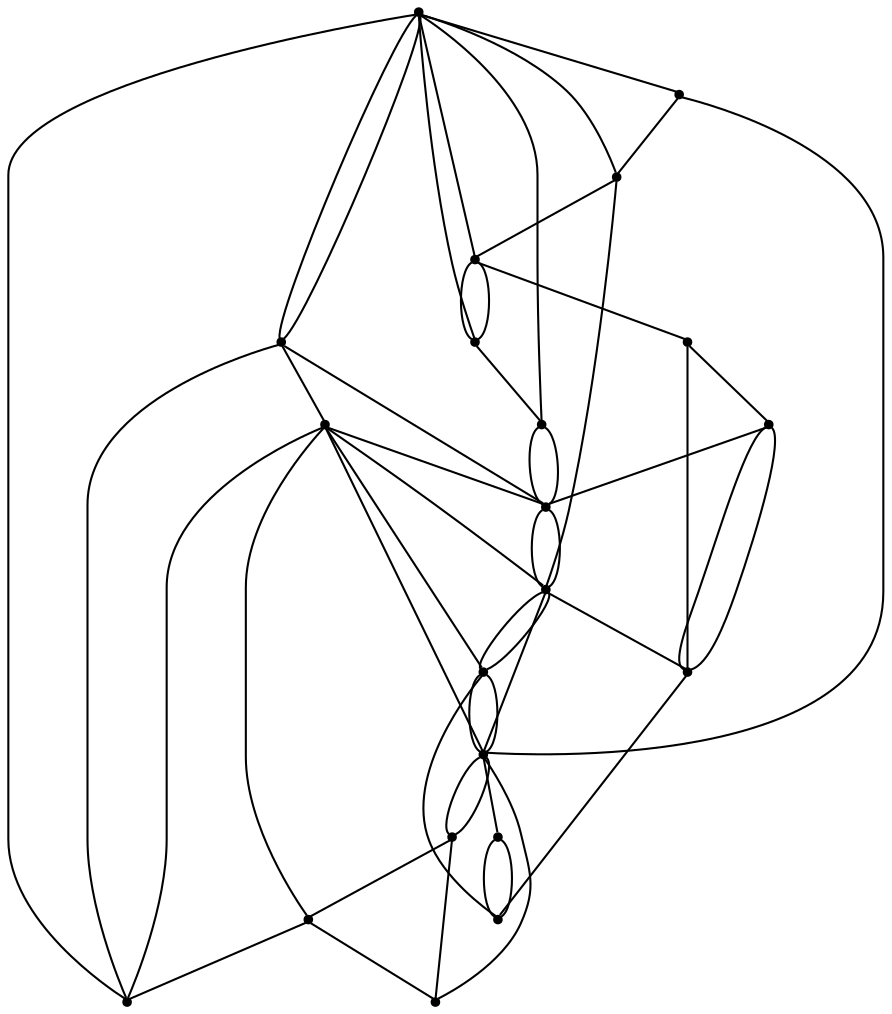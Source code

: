 graph {
  node [shape=point,comment="{\"directed\":false,\"doi\":\"10.1007/978-3-319-73915-1_17\",\"figure\":\"6 (1)\"}"]

  v0 [pos="617.7025632661346,1330.4422774442792"]
  v1 [pos="582.3969225063825,1332.2454003119974"]
  v2 [pos="616.5846788830054,1446.484185362965"]
  v3 [pos="687.0104411938759,1447.1175182412285"]
  v4 [pos="720.9190285197005,1446.0376729662617"]
  v5 [pos="590.8076512355532,1562.8554136608202"]
  v6 [pos="539.0181359784656,1444.0160629730703"]
  v7 [pos="465.21995398643463,1444.3827092959684"]
  v8 [pos="385.1613730437619,1444.8755452872317"]
  v9 [pos="382.8651634864817,1564.505640052054"]
  v10 [pos="339.0834092070611,1446.7927761720225"]
  v11 [pos="300.63246274850883,1330.001805873222"]
  v12 [pos="363.96109791445963,1330.904623162939"]
  v13 [pos="267.13736705731696,1562.9085411326864"]
  v14 [pos="211.1984293461138,1446.64607949028"]
  v15 [pos="190.99125427876078,1446.64607949028"]
  v16 [pos="268.4671439453199,1330.24954331235"]
  v17 [pos="240.5560373343367,1447.0966614958397"]
  v18 [pos="308.49810361262087,1446.542431639721"]
  v19 [pos="435.7069160339775,1681.1529976695738"]
  v20 [pos="485.80342146406724,1562.5314028494558"]

  v0 -- v1 [id="-1",pos="617.7025632661346,1330.4422774442792 608.4953483773788,1313.6788637614493 594.2387780604166,1317.5125786515837 582.3969225063825,1332.2454003119974"]
  v13 -- v9 [id="-3",pos="267.13736705731696,1562.9085411326864 382.8651634864817,1564.505640052054 382.8651634864817,1564.505640052054 382.8651634864817,1564.505640052054"]
  v9 -- v20 [id="-4",pos="382.8651634864817,1564.505640052054 485.80342146406724,1562.5314028494558 485.80342146406724,1562.5314028494558 485.80342146406724,1562.5314028494558"]
  v20 -- v5 [id="-5",pos="485.80342146406724,1562.5314028494558 590.8076512355532,1562.8554136608202 590.8076512355532,1562.8554136608202 590.8076512355532,1562.8554136608202"]
  v15 -- v14 [id="-8",pos="190.99125427876078,1446.64607949028 211.1984293461138,1446.64607949028 211.1984293461138,1446.64607949028 211.1984293461138,1446.64607949028"]
  v14 -- v17 [id="-9",pos="211.1984293461138,1446.64607949028 240.5560373343367,1447.0966614958397 240.5560373343367,1447.0966614958397 240.5560373343367,1447.0966614958397"]
  v17 -- v18 [id="-10",pos="240.5560373343367,1447.0966614958397 308.49810361262087,1446.542431639721 308.49810361262087,1446.542431639721 308.49810361262087,1446.542431639721"]
  v18 -- v10 [id="-11",pos="308.49810361262087,1446.542431639721 339.0834092070611,1446.7927761720225 339.0834092070611,1446.7927761720225 339.0834092070611,1446.7927761720225"]
  v10 -- v8 [id="-12",pos="339.0834092070611,1446.7927761720225 385.1613730437619,1444.8755452872317 385.1613730437619,1444.8755452872317 385.1613730437619,1444.8755452872317"]
  v8 -- v7 [id="-13",pos="385.1613730437619,1444.8755452872317 465.21995398643463,1444.3827092959684 465.21995398643463,1444.3827092959684 465.21995398643463,1444.3827092959684"]
  v7 -- v6 [id="-14",pos="465.21995398643463,1444.3827092959684 539.0181359784656,1444.0160629730703 539.0181359784656,1444.0160629730703 539.0181359784656,1444.0160629730703"]
  v6 -- v2 [id="-15",pos="539.0181359784656,1444.0160629730703 616.5846788830054,1446.484185362965 616.5846788830054,1446.484185362965 616.5846788830054,1446.484185362965"]
  v2 -- v3 [id="-16",pos="616.5846788830054,1446.484185362965 687.0104411938759,1447.1175182412285 687.0104411938759,1447.1175182412285 687.0104411938759,1447.1175182412285"]
  v3 -- v4 [id="-17",pos="687.0104411938759,1447.1175182412285 720.9190285197005,1446.0376729662617 720.9190285197005,1446.0376729662617 720.9190285197005,1446.0376729662617"]
  v16 -- v11 [id="-20",pos="268.4671439453199,1330.24954331235 300.63246274850883,1330.001805873222 300.63246274850883,1330.001805873222 300.63246274850883,1330.001805873222"]
  v11 -- v12 [id="-21",pos="300.63246274850883,1330.001805873222 363.96109791445963,1330.904623162939 363.96109791445963,1330.904623162939 363.96109791445963,1330.904623162939"]
  v12 -- v1 [id="-22",pos="363.96109791445963,1330.904623162939 582.3969225063825,1332.2454003119974 582.3969225063825,1332.2454003119974 582.3969225063825,1332.2454003119974"]
  v1 -- v0 [id="-23",pos="582.3969225063825,1332.2454003119974 617.7025632661346,1330.4422774442792 617.7025632661346,1330.4422774442792 617.7025632661346,1330.4422774442792"]
  v13 -- v19 [id="-25",pos="267.13736705731696,1562.9085411326864 435.7069160339775,1681.1529976695738 435.7069160339775,1681.1529976695738 435.7069160339775,1681.1529976695738"]
  v13 -- v18 [id="-26",pos="267.13736705731696,1562.9085411326864 308.49810361262087,1446.542431639721 308.49810361262087,1446.542431639721 308.49810361262087,1446.542431639721"]
  v13 -- v17 [id="-27",pos="267.13736705731696,1562.9085411326864 240.5560373343367,1447.0966614958397 240.5560373343367,1447.0966614958397 240.5560373343367,1447.0966614958397"]
  v9 -- v19 [id="-28",pos="382.8651634864817,1564.505640052054 435.7069160339775,1681.1529976695738 435.7069160339775,1681.1529976695738 435.7069160339775,1681.1529976695738"]
  v7 -- v12 [id="-29",pos="465.21995398643463,1444.3827092959684 363.96109791445963,1330.904623162939 363.96109791445963,1330.904623162939 363.96109791445963,1330.904623162939"]
  v20 -- v7 [id="-30",pos="485.80342146406724,1562.5314028494558 465.21995398643463,1444.3827092959684 465.21995398643463,1444.3827092959684 465.21995398643463,1444.3827092959684"]
  v20 -- v2 [id="-31",pos="485.80342146406724,1562.5314028494558 616.5846788830054,1446.484185362965 616.5846788830054,1446.484185362965 616.5846788830054,1446.484185362965"]
  v20 -- v8 [id="-32",pos="485.80342146406724,1562.5314028494558 385.1613730437619,1444.8755452872317 385.1613730437619,1444.8755452872317 385.1613730437619,1444.8755452872317"]
  v20 -- v19 [id="-33",pos="485.80342146406724,1562.5314028494558 435.7069160339775,1681.1529976695738 435.7069160339775,1681.1529976695738 435.7069160339775,1681.1529976695738"]
  v20 -- v6 [id="-34",pos="485.80342146406724,1562.5314028494558 539.0181359784656,1444.0160629730703 539.0181359784656,1444.0160629730703 539.0181359784656,1444.0160629730703"]
  v6 -- v1 [id="-35",pos="539.0181359784656,1444.0160629730703 582.3969225063825,1332.2454003119974 582.3969225063825,1332.2454003119974 582.3969225063825,1332.2454003119974"]
  v5 -- v19 [id="-36",pos="590.8076512355532,1562.8554136608202 435.7069160339775,1681.1529976695738 435.7069160339775,1681.1529976695738 435.7069160339775,1681.1529976695738"]
  v3 -- v5 [id="-37",pos="687.0104411938759,1447.1175182412285 590.8076512355532,1562.8554136608202 590.8076512355532,1562.8554136608202 590.8076512355532,1562.8554136608202"]
  v2 -- v0 [id="-38",pos="616.5846788830054,1446.484185362965 626.8257717414092,1382.9779848398546 624.5665717986703,1347.1771770247929 617.7025632661346,1330.4422774442792"]
  v17 -- v18 [id="-39",pos="240.5560373343367,1447.0966614958397 264.15042036424114,1418.092559176916 287.17909301037224,1418.4467423226915 308.49810361262087,1446.542431639721"]
  v17 -- v16 [id="-40",pos="240.5560373343367,1447.0966614958397 237.77551111112265,1380.8951335736597 249.95430047841617,1348.862116707402 268.4671439453199,1330.24954331235"]
  v16 -- v12 [id="-41",pos="268.4671439453199,1330.24954331235 271.23789243827895,1324.762981677449 275.40207550889716,1320.967301932914 279.72789760715847,1317.5652083836144 303.3191369846629,1299.0083006999462 331.7278348869606,1292.1614381497575 363.96109791445963,1330.904623162939"]
  v13 -- v15 [id="-42",pos="267.13736705731696,1562.9085411326864 223.1665244021642,1521.7312120885465 199.3080589835792,1482.8955486395562 190.99125427876078,1446.64607949028"]
  v13 -- v9 [id="-43",pos="267.13736705731696,1562.9085411326864 312.8206773281279,1538.1476737166693 351.31011067649183,1538.1476737166693 382.8651634864817,1564.505640052054"]
  v13 -- v14 [id="-44",pos="267.13736705731696,1562.9085411326864 233.93698402589365,1514.539958710643 217.40767307181073,1477.1914342597674 211.1984293461138,1446.64607949028"]
  v14 -- v7 [id="-45",pos="211.1984293461138,1446.64607949028 202.2495994944626,1401.2506823295212 215.76515219356432,1370.4050685346845 233.42052265650807,1345.2525378869682 263.0627404795185,1303.0214437333752 304.3818266212303,1276.838343403535 356.23592386504225,1283.5060159887691 408.0899893146453,1290.1736885740033 470.48326270191666,1329.6878101149023 465.21995398643463,1444.3827092959684"]
  v13 -- v10 [id="-46",pos="267.13736705731696,1562.9085411326864 315.0376875111653,1514.919236591787 324.5808464740135,1492.0407858285475 332.6863349011299,1465.1410528141664 334.57641279621555,1458.8664334988148 336.3885422918791,1452.37314573089 339.0834092070611,1446.7927761720225"]
  v11 -- v12 [id="-47",pos="300.63246274850883,1330.001805873222 308.14489379796566,1312.318592340893 333.47394104273616,1298.7540773217036 363.96109791445963,1330.904623162939"]
  v11 -- v8 [id="-48",pos="300.63246274850883,1330.001805873222 294.01348076191636,1346.8445180014462 305.20694992927827,1367.8141950357992 324.86839329884344,1381.6662533557424 344.5298684626175,1395.5141148915525 372.6551845814444,1402.252624105942 385.1613730437619,1444.8755452872317"]
  v10 -- v8 [id="-49",pos="339.0834092070611,1446.7927761720225 345.5616461935614,1427.4911410480136 356.130862165932,1415.8849477661147 385.1613730437619,1444.8755452872317"]
  v15 -- v2 [id="-50",pos="190.99125427876078,1446.64607949028 173.2904321545809,1376.9242247211578 211.44372880323596,1316.7253696975731 271.83495346619736,1279.5179264848618 363.6371069777366,1222.9512536090851 506.8432471184132,1219.5257875295626 595.390691058503,1249.7010469721665 683.9464650813112,1279.8763064147706 717.851872986251,1343.660684947767 616.5846788830054,1446.484185362965"]
  v8 -- v7 [id="-51",pos="385.1613730437619,1444.8755452872317 412.6157359732494,1415.5295958243776 438.96995568814543,1415.5671125310218 465.21995398643463,1444.3827092959684"]
  v7 -- v6 [id="-52",pos="465.21995398643463,1444.3827092959684 489.61549146519104,1423.3765647510047 514.0318859449524,1422.8723147786525 539.0181359784656,1444.0160629730703"]
  v7 -- v2 [id="-53",pos="465.21995398643463,1444.3827092959684 472.2544226942652,1283.3768059075812 537.9356941896509,1261.802791958066 591.4234096783308,1268.3871647370227 644.911061578593,1274.9756071248355 686.2051256779407,1309.7223090658438 616.5846788830054,1446.484185362965"]
  v6 -- v2 [id="-54",pos="539.0181359784656,1444.0160629730703 533.7017229856536,1303.417340369928 564.7816431386049,1282.8684863263727 594.1613361791494,1288.9276252123118 623.541029219694,1294.9868912735276 651.2204315594145,1327.658347048371 616.5846788830054,1446.484185362965"]
  v4 -- v2 [id="-55",pos="720.9190285197005,1446.0376729662617 713.6319614698793,1413.2486772476068 659.2834339520685,1402.641260028331 616.5846788830054,1446.484185362965"]
  v5 -- v4 [id="-56",pos="590.8076512355532,1562.8554136608202 695.4179985061728,1519.8678806002201 725.8114408546579,1474.5986855253193 720.9190285197005,1446.0376729662617"]
  v8 -- v9 [id="-57",pos="385.1613730437619,1444.8755452872317 364.55805803125537,1418.1299487082833 352.3728003130592,1448.5760914903854 351.8727092020741,1477.4803612170529 351.3684530497297,1506.3804341595874 362.5452302574459,1533.7386340466871 382.8651634864817,1564.505640052054"]
  v2 -- v3 [id="-58",pos="616.5846788830054,1446.484185362965 645.2153321572775,1422.8681179945193 668.9982906141412,1422.230461156846 687.0104411938759,1447.1175182412285"]
}